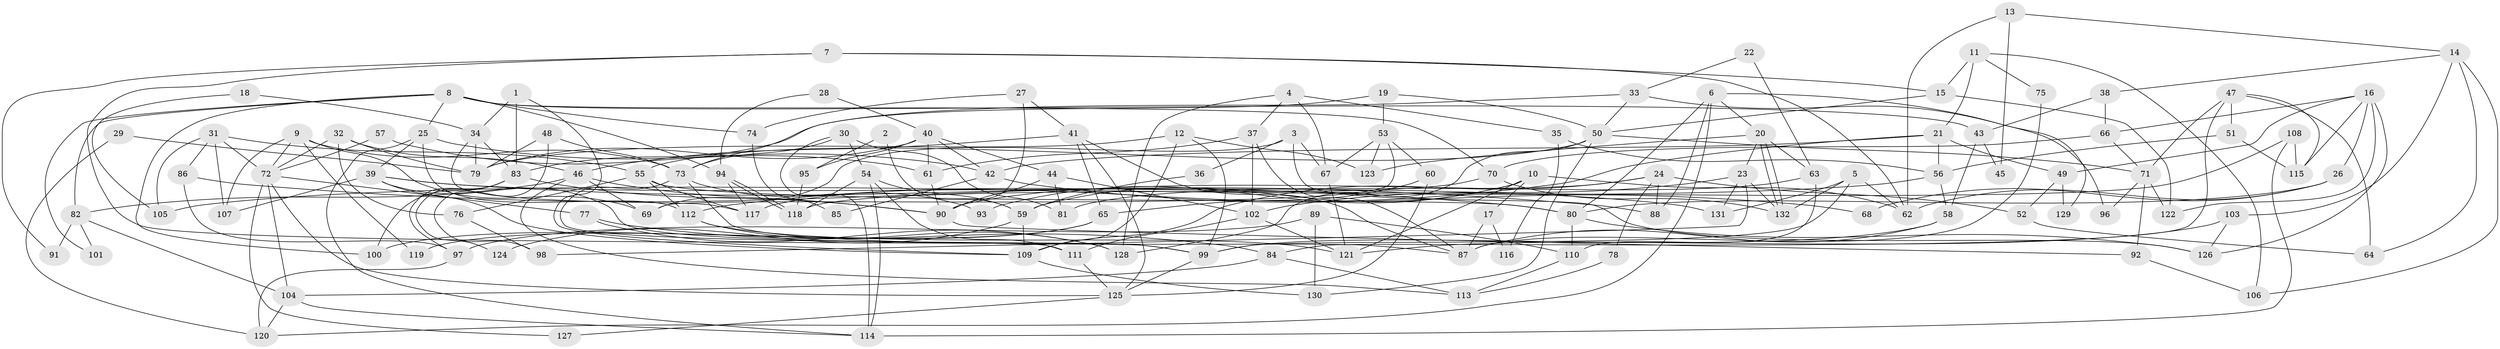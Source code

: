 // Generated by graph-tools (version 1.1) at 2025/50/03/09/25 03:50:06]
// undirected, 132 vertices, 264 edges
graph export_dot {
graph [start="1"]
  node [color=gray90,style=filled];
  1;
  2;
  3;
  4;
  5;
  6;
  7;
  8;
  9;
  10;
  11;
  12;
  13;
  14;
  15;
  16;
  17;
  18;
  19;
  20;
  21;
  22;
  23;
  24;
  25;
  26;
  27;
  28;
  29;
  30;
  31;
  32;
  33;
  34;
  35;
  36;
  37;
  38;
  39;
  40;
  41;
  42;
  43;
  44;
  45;
  46;
  47;
  48;
  49;
  50;
  51;
  52;
  53;
  54;
  55;
  56;
  57;
  58;
  59;
  60;
  61;
  62;
  63;
  64;
  65;
  66;
  67;
  68;
  69;
  70;
  71;
  72;
  73;
  74;
  75;
  76;
  77;
  78;
  79;
  80;
  81;
  82;
  83;
  84;
  85;
  86;
  87;
  88;
  89;
  90;
  91;
  92;
  93;
  94;
  95;
  96;
  97;
  98;
  99;
  100;
  101;
  102;
  103;
  104;
  105;
  106;
  107;
  108;
  109;
  110;
  111;
  112;
  113;
  114;
  115;
  116;
  117;
  118;
  119;
  120;
  121;
  122;
  123;
  124;
  125;
  126;
  127;
  128;
  129;
  130;
  131;
  132;
  1 -- 83;
  1 -- 34;
  1 -- 109;
  2 -- 59;
  2 -- 95;
  3 -- 67;
  3 -- 69;
  3 -- 36;
  3 -- 126;
  4 -- 37;
  4 -- 128;
  4 -- 35;
  4 -- 67;
  5 -- 99;
  5 -- 132;
  5 -- 62;
  5 -- 131;
  6 -- 80;
  6 -- 20;
  6 -- 88;
  6 -- 120;
  6 -- 129;
  7 -- 15;
  7 -- 99;
  7 -- 62;
  7 -- 91;
  8 -- 43;
  8 -- 94;
  8 -- 25;
  8 -- 70;
  8 -- 74;
  8 -- 82;
  8 -- 100;
  8 -- 101;
  9 -- 107;
  9 -- 72;
  9 -- 69;
  9 -- 73;
  9 -- 119;
  10 -- 59;
  10 -- 62;
  10 -- 17;
  10 -- 93;
  10 -- 121;
  11 -- 21;
  11 -- 15;
  11 -- 75;
  11 -- 106;
  12 -- 109;
  12 -- 99;
  12 -- 79;
  12 -- 123;
  13 -- 14;
  13 -- 62;
  13 -- 45;
  14 -- 103;
  14 -- 106;
  14 -- 38;
  14 -- 64;
  15 -- 50;
  15 -- 122;
  16 -- 66;
  16 -- 26;
  16 -- 49;
  16 -- 115;
  16 -- 122;
  16 -- 126;
  17 -- 87;
  17 -- 116;
  18 -- 34;
  18 -- 105;
  19 -- 53;
  19 -- 73;
  19 -- 50;
  20 -- 132;
  20 -- 132;
  20 -- 63;
  20 -- 23;
  20 -- 123;
  21 -- 112;
  21 -- 49;
  21 -- 42;
  21 -- 56;
  22 -- 63;
  22 -- 33;
  23 -- 102;
  23 -- 98;
  23 -- 131;
  23 -- 132;
  24 -- 109;
  24 -- 81;
  24 -- 52;
  24 -- 78;
  24 -- 88;
  25 -- 114;
  25 -- 39;
  25 -- 42;
  25 -- 112;
  26 -- 62;
  26 -- 80;
  26 -- 68;
  27 -- 41;
  27 -- 90;
  27 -- 74;
  28 -- 40;
  28 -- 94;
  29 -- 120;
  29 -- 79;
  30 -- 54;
  30 -- 73;
  30 -- 81;
  30 -- 114;
  31 -- 55;
  31 -- 86;
  31 -- 72;
  31 -- 105;
  31 -- 107;
  32 -- 79;
  32 -- 46;
  32 -- 72;
  32 -- 76;
  33 -- 83;
  33 -- 50;
  33 -- 96;
  34 -- 117;
  34 -- 79;
  34 -- 83;
  35 -- 56;
  35 -- 116;
  36 -- 59;
  37 -- 102;
  37 -- 87;
  37 -- 61;
  38 -- 66;
  38 -- 43;
  39 -- 131;
  39 -- 80;
  39 -- 99;
  39 -- 107;
  39 -- 109;
  40 -- 44;
  40 -- 42;
  40 -- 61;
  40 -- 79;
  40 -- 95;
  41 -- 46;
  41 -- 65;
  41 -- 87;
  41 -- 125;
  42 -- 68;
  42 -- 85;
  43 -- 58;
  43 -- 45;
  44 -- 102;
  44 -- 90;
  44 -- 81;
  46 -- 69;
  46 -- 82;
  46 -- 90;
  46 -- 113;
  47 -- 84;
  47 -- 51;
  47 -- 64;
  47 -- 71;
  47 -- 115;
  48 -- 98;
  48 -- 79;
  48 -- 73;
  49 -- 52;
  49 -- 129;
  50 -- 55;
  50 -- 71;
  50 -- 128;
  50 -- 130;
  51 -- 56;
  51 -- 115;
  52 -- 64;
  53 -- 123;
  53 -- 67;
  53 -- 60;
  53 -- 69;
  54 -- 111;
  54 -- 118;
  54 -- 59;
  54 -- 114;
  55 -- 112;
  55 -- 80;
  55 -- 76;
  55 -- 117;
  56 -- 58;
  56 -- 105;
  57 -- 72;
  57 -- 61;
  58 -- 99;
  58 -- 87;
  59 -- 109;
  59 -- 124;
  60 -- 125;
  60 -- 65;
  61 -- 90;
  63 -- 90;
  63 -- 110;
  65 -- 100;
  65 -- 119;
  66 -- 70;
  66 -- 71;
  67 -- 121;
  70 -- 132;
  70 -- 117;
  71 -- 92;
  71 -- 96;
  71 -- 122;
  72 -- 77;
  72 -- 104;
  72 -- 125;
  72 -- 127;
  73 -- 87;
  73 -- 93;
  73 -- 111;
  74 -- 85;
  75 -- 87;
  76 -- 98;
  77 -- 84;
  77 -- 128;
  78 -- 113;
  80 -- 126;
  80 -- 110;
  82 -- 104;
  82 -- 91;
  82 -- 101;
  83 -- 90;
  83 -- 97;
  83 -- 100;
  83 -- 124;
  84 -- 113;
  84 -- 104;
  86 -- 88;
  86 -- 97;
  89 -- 97;
  89 -- 130;
  89 -- 110;
  90 -- 92;
  92 -- 106;
  94 -- 118;
  94 -- 118;
  94 -- 117;
  95 -- 118;
  97 -- 120;
  99 -- 125;
  102 -- 121;
  102 -- 111;
  103 -- 126;
  103 -- 121;
  104 -- 114;
  104 -- 120;
  108 -- 114;
  108 -- 115;
  108 -- 118;
  109 -- 130;
  110 -- 113;
  111 -- 125;
  112 -- 128;
  112 -- 121;
  125 -- 127;
}
